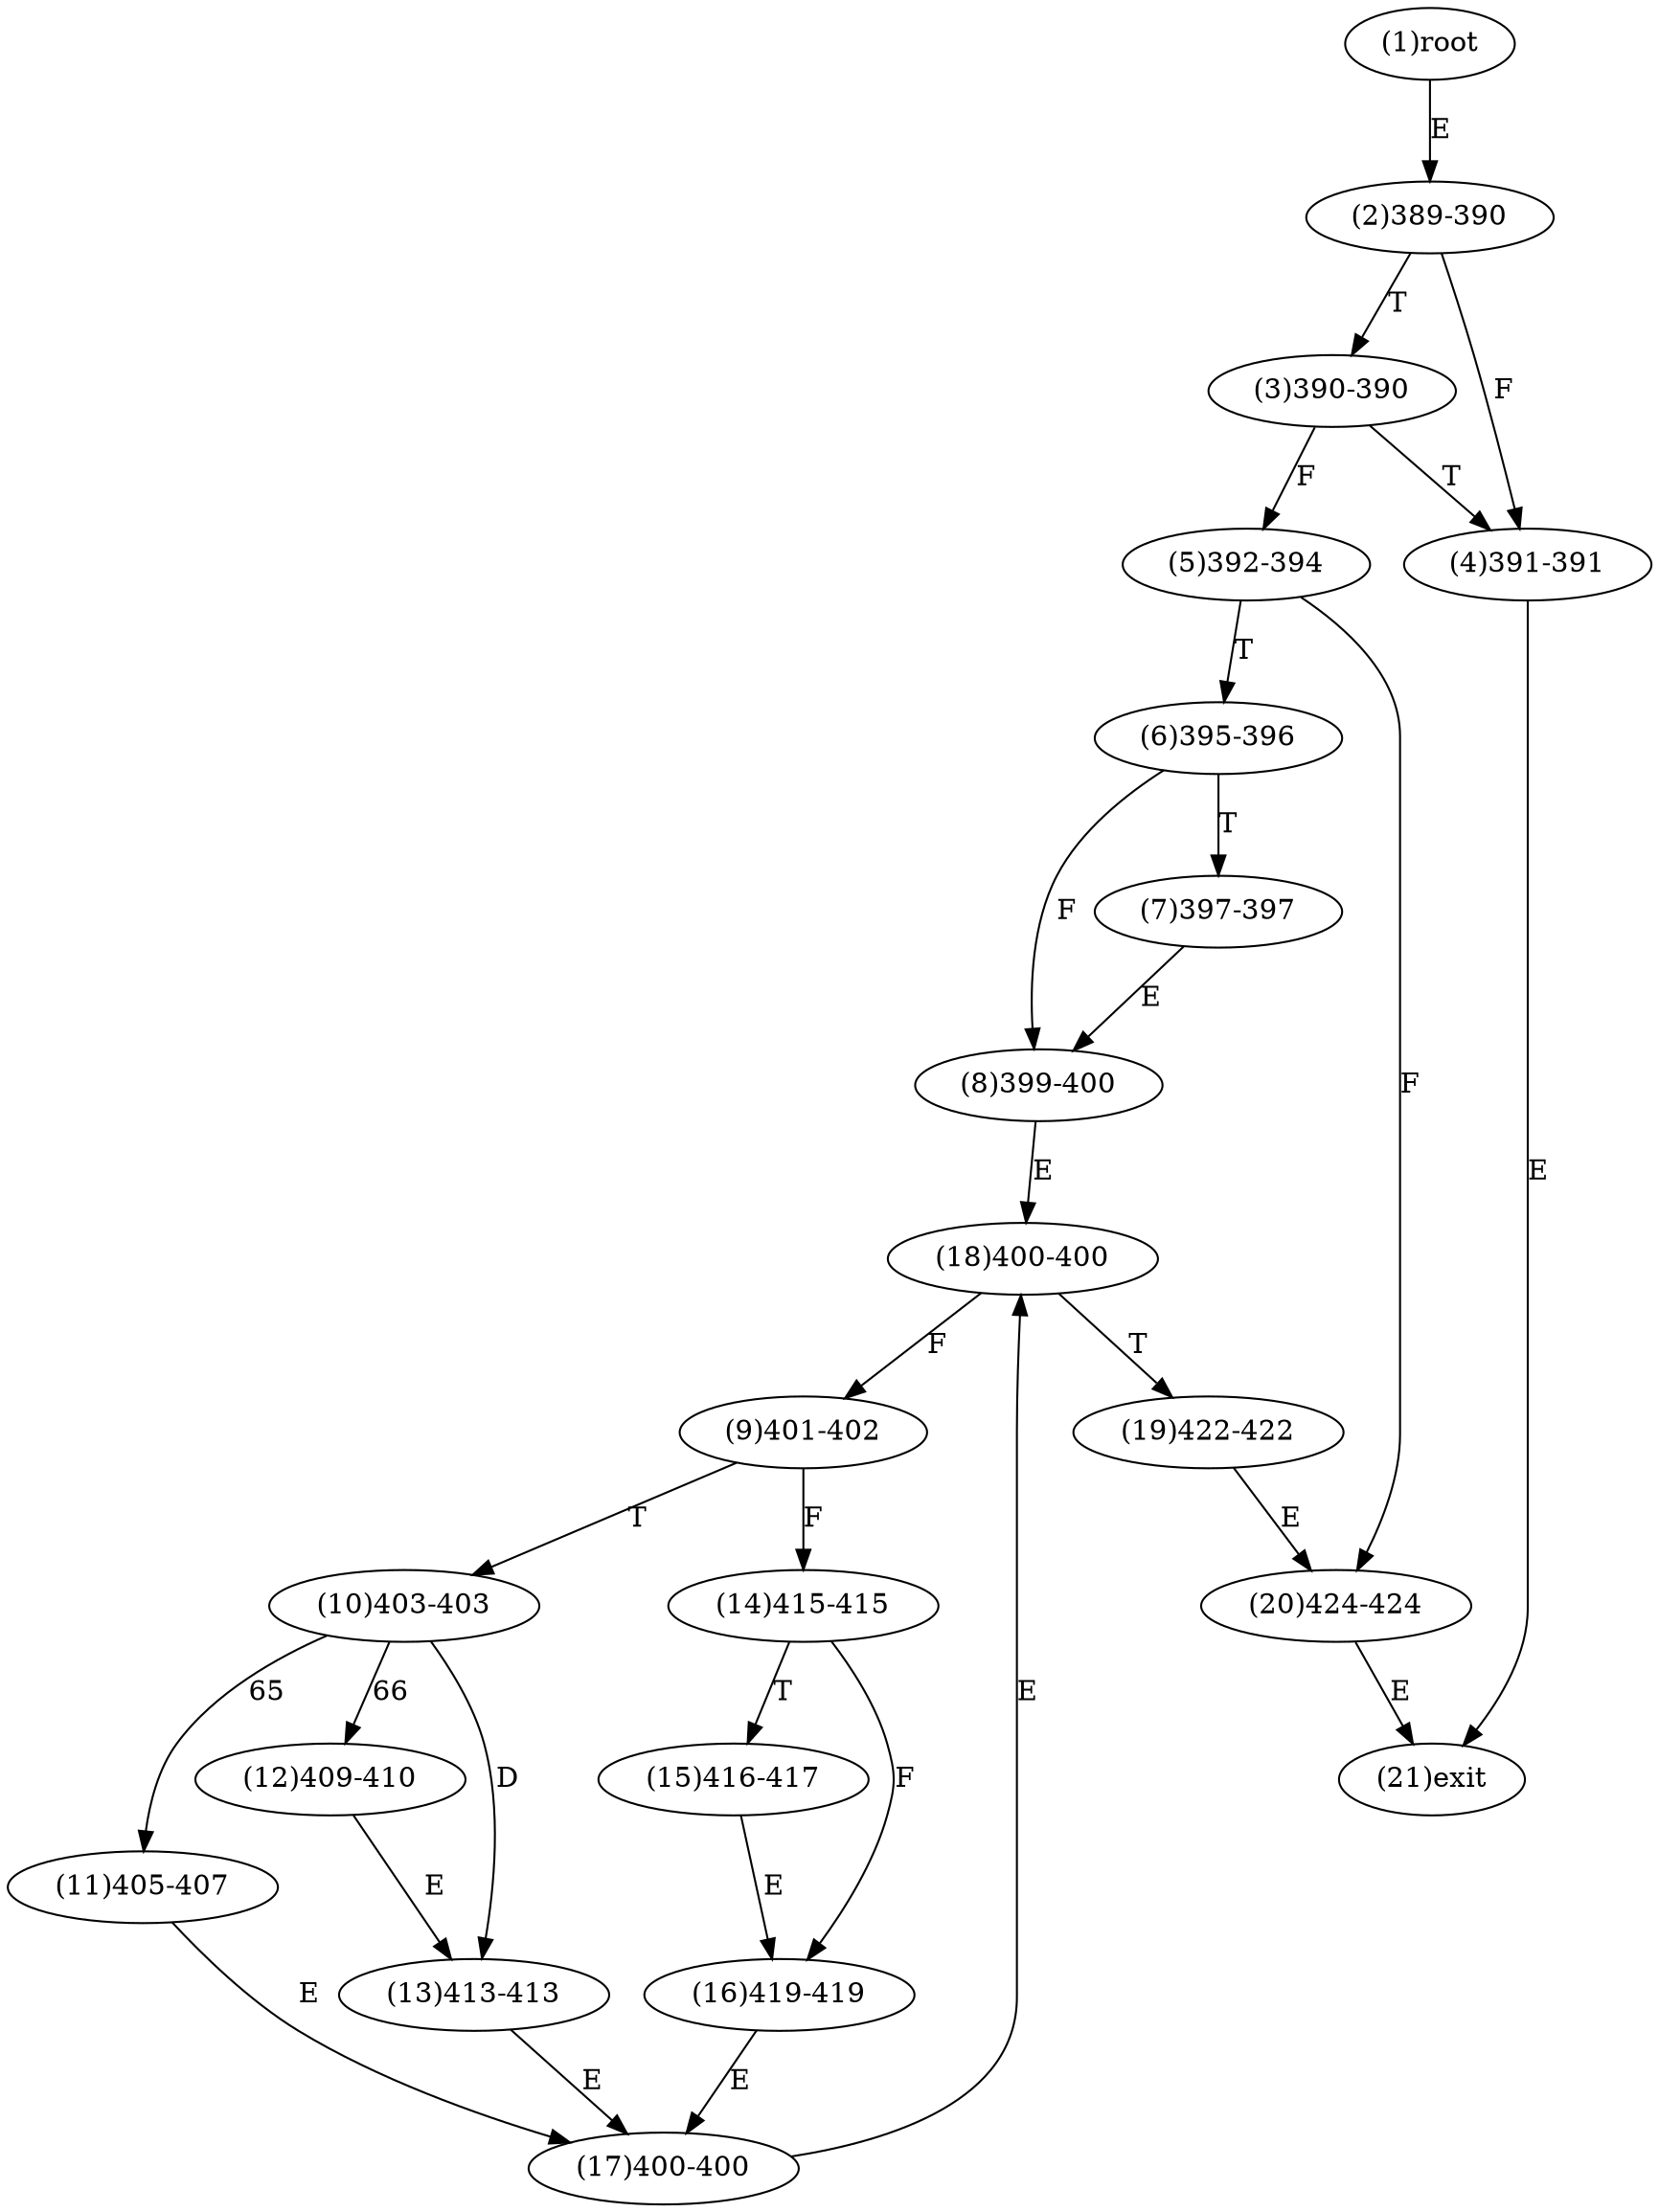digraph "" { 
1[ label="(1)root"];
2[ label="(2)389-390"];
3[ label="(3)390-390"];
4[ label="(4)391-391"];
5[ label="(5)392-394"];
6[ label="(6)395-396"];
7[ label="(7)397-397"];
8[ label="(8)399-400"];
9[ label="(9)401-402"];
10[ label="(10)403-403"];
11[ label="(11)405-407"];
12[ label="(12)409-410"];
13[ label="(13)413-413"];
14[ label="(14)415-415"];
15[ label="(15)416-417"];
17[ label="(17)400-400"];
16[ label="(16)419-419"];
19[ label="(19)422-422"];
18[ label="(18)400-400"];
21[ label="(21)exit"];
20[ label="(20)424-424"];
1->2[ label="E"];
2->4[ label="F"];
2->3[ label="T"];
3->5[ label="F"];
3->4[ label="T"];
4->21[ label="E"];
5->20[ label="F"];
5->6[ label="T"];
6->8[ label="F"];
6->7[ label="T"];
7->8[ label="E"];
8->18[ label="E"];
9->14[ label="F"];
9->10[ label="T"];
10->11[ label="65"];
10->12[ label="66"];
10->13[ label="D"];
11->17[ label="E"];
12->13[ label="E"];
13->17[ label="E"];
14->16[ label="F"];
14->15[ label="T"];
15->16[ label="E"];
16->17[ label="E"];
17->18[ label="E"];
18->9[ label="F"];
18->19[ label="T"];
19->20[ label="E"];
20->21[ label="E"];
}